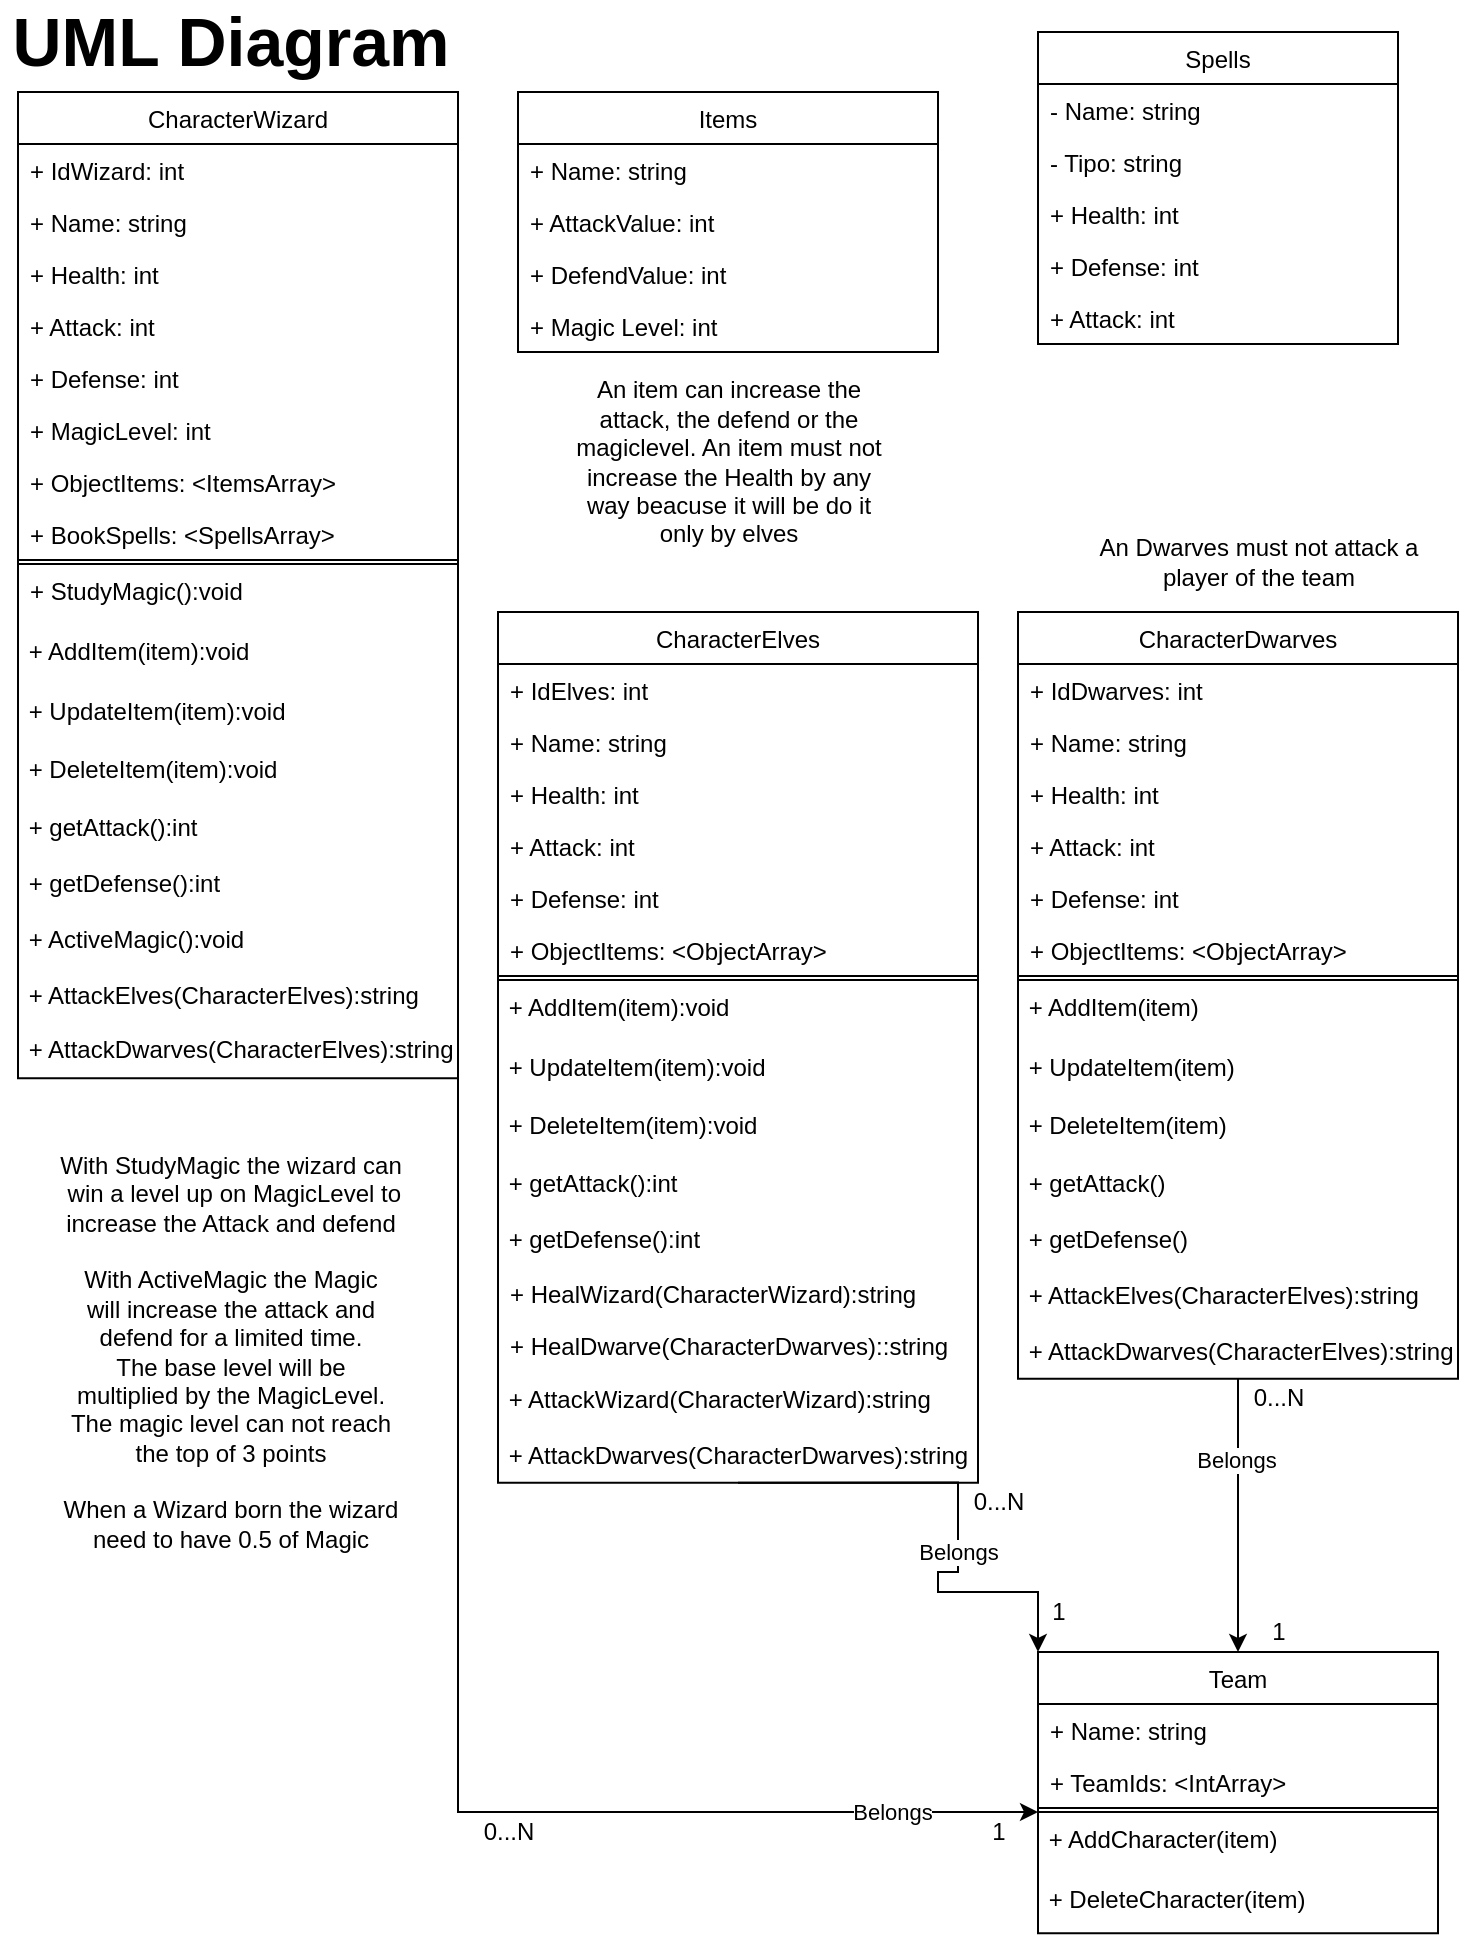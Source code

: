 <mxfile version="15.1.3" type="device"><diagram id="dw6FPlc6s-TpLlx4xjD5" name="Página-1"><mxGraphModel dx="730" dy="678" grid="1" gridSize="10" guides="1" tooltips="1" connect="1" arrows="1" fold="1" page="1" pageScale="1" pageWidth="827" pageHeight="1169" math="0" shadow="0"><root><mxCell id="0"/><mxCell id="1" parent="0"/><mxCell id="6" value="CharacterWizard" style="swimlane;fontStyle=0;childLayout=stackLayout;horizontal=1;startSize=26;fillColor=none;horizontalStack=0;resizeParent=1;resizeParentMax=0;resizeLast=0;collapsible=1;marginBottom=0;" parent="1" vertex="1"><mxGeometry x="80" y="80" width="220" height="493.16" as="geometry"/></mxCell><mxCell id="169" value="+ IdWizard: int" style="text;strokeColor=none;fillColor=none;align=left;verticalAlign=top;spacingLeft=4;spacingRight=4;overflow=hidden;rotatable=0;points=[[0,0.5],[1,0.5]];portConstraint=eastwest;" parent="6" vertex="1"><mxGeometry y="26" width="220" height="26" as="geometry"/></mxCell><mxCell id="46" value="+ Name: string" style="text;strokeColor=none;fillColor=none;align=left;verticalAlign=top;spacingLeft=4;spacingRight=4;overflow=hidden;rotatable=0;points=[[0,0.5],[1,0.5]];portConstraint=eastwest;" parent="6" vertex="1"><mxGeometry y="52" width="220" height="26" as="geometry"/></mxCell><mxCell id="47" value="+ Health: int" style="text;strokeColor=none;fillColor=none;align=left;verticalAlign=top;spacingLeft=4;spacingRight=4;overflow=hidden;rotatable=0;points=[[0,0.5],[1,0.5]];portConstraint=eastwest;" parent="6" vertex="1"><mxGeometry y="78" width="220" height="26" as="geometry"/></mxCell><mxCell id="48" value="+ Attack: int" style="text;strokeColor=none;fillColor=none;align=left;verticalAlign=top;spacingLeft=4;spacingRight=4;overflow=hidden;rotatable=0;points=[[0,0.5],[1,0.5]];portConstraint=eastwest;" parent="6" vertex="1"><mxGeometry y="104" width="220" height="26" as="geometry"/></mxCell><mxCell id="49" value="+ Defense: int" style="text;strokeColor=none;fillColor=none;align=left;verticalAlign=top;spacingLeft=4;spacingRight=4;overflow=hidden;rotatable=0;points=[[0,0.5],[1,0.5]];portConstraint=eastwest;" parent="6" vertex="1"><mxGeometry y="130" width="220" height="26" as="geometry"/></mxCell><mxCell id="51" value="+ MagicLevel: int" style="text;strokeColor=none;fillColor=none;align=left;verticalAlign=top;spacingLeft=4;spacingRight=4;overflow=hidden;rotatable=0;points=[[0,0.5],[1,0.5]];portConstraint=eastwest;" parent="6" vertex="1"><mxGeometry y="156" width="220" height="26" as="geometry"/></mxCell><mxCell id="73" value="+ ObjectItems: &lt;ItemsArray&gt;" style="text;strokeColor=none;fillColor=none;align=left;verticalAlign=top;spacingLeft=4;spacingRight=4;overflow=hidden;rotatable=0;points=[[0,0.5],[1,0.5]];portConstraint=eastwest;" parent="6" vertex="1"><mxGeometry y="182" width="220" height="26" as="geometry"/></mxCell><mxCell id="9" value="+ BookSpells: &lt;SpellsArray&gt;" style="text;strokeColor=none;fillColor=none;align=left;verticalAlign=top;spacingLeft=4;spacingRight=4;overflow=hidden;rotatable=0;points=[[0,0.5],[1,0.5]];portConstraint=eastwest;" parent="6" vertex="1"><mxGeometry y="208" width="220" height="26" as="geometry"/></mxCell><mxCell id="53" value="" style="group;strokeColor=#000000;container=0;" parent="6" vertex="1" connectable="0"><mxGeometry y="234" width="220" height="2" as="geometry"/></mxCell><mxCell id="30" value="+ StudyMagic():void" style="text;fillColor=none;align=left;verticalAlign=top;spacingLeft=4;spacingRight=4;overflow=hidden;rotatable=0;points=[[0,0.5],[1,0.5]];portConstraint=eastwest;shadow=0;strokeWidth=1;" parent="6" vertex="1"><mxGeometry y="236" width="220" height="29.99" as="geometry"/></mxCell><mxCell id="38" value="&lt;span&gt;&amp;nbsp;+ AddItem(item):void&lt;/span&gt;" style="text;whiteSpace=wrap;html=1;" parent="6" vertex="1"><mxGeometry y="265.99" width="220" height="30.29" as="geometry"/></mxCell><mxCell id="67" value="&lt;span&gt;&amp;nbsp;+ UpdateItem(&lt;/span&gt;item&lt;span&gt;)&lt;/span&gt;:void" style="text;whiteSpace=wrap;html=1;" parent="6" vertex="1"><mxGeometry y="296.28" width="220" height="28.8" as="geometry"/></mxCell><mxCell id="69" value="&lt;span&gt;&amp;nbsp;+ DeleteItem(&lt;/span&gt;item&lt;span&gt;)&lt;/span&gt;:void" style="text;whiteSpace=wrap;html=1;" parent="6" vertex="1"><mxGeometry y="325.08" width="220" height="28.93" as="geometry"/></mxCell><mxCell id="82" value="&lt;span&gt;&amp;nbsp;+ getAttack():int&lt;/span&gt;" style="text;whiteSpace=wrap;html=1;" parent="6" vertex="1"><mxGeometry y="354.01" width="220" height="27.83" as="geometry"/></mxCell><mxCell id="87" style="edgeStyle=orthogonalEdgeStyle;rounded=0;orthogonalLoop=1;jettySize=auto;html=1;exitX=0.5;exitY=0;exitDx=0;exitDy=0;entryX=0.5;entryY=1;entryDx=0;entryDy=0;" parent="6" source="83" target="82" edge="1"><mxGeometry x="80" y="248" as="geometry"/></mxCell><mxCell id="83" value="&lt;span&gt;&amp;nbsp;+ getDefense():int&lt;/span&gt;" style="text;whiteSpace=wrap;html=1;" parent="6" vertex="1"><mxGeometry y="381.84" width="220" height="27.83" as="geometry"/></mxCell><mxCell id="126" value="&lt;span&gt;&amp;nbsp;+ ActiveMagic()&lt;/span&gt;:void" style="text;whiteSpace=wrap;html=1;" parent="6" vertex="1"><mxGeometry y="409.67" width="220" height="27.83" as="geometry"/></mxCell><mxCell id="135" value="&lt;span&gt;&amp;nbsp;+ AttackElves(CharacterElves)&lt;/span&gt;:string" style="text;whiteSpace=wrap;html=1;" parent="6" vertex="1"><mxGeometry y="437.5" width="220" height="27.83" as="geometry"/></mxCell><mxCell id="136" value="&lt;span&gt;&amp;nbsp;+ AttackDwarves(CharacterElves)&lt;/span&gt;:string" style="text;whiteSpace=wrap;html=1;" parent="6" vertex="1"><mxGeometry y="465.33" width="220" height="27.83" as="geometry"/></mxCell><mxCell id="13" value="Items" style="swimlane;fontStyle=0;childLayout=stackLayout;horizontal=1;startSize=26;fillColor=none;horizontalStack=0;resizeParent=1;resizeParentMax=0;resizeLast=0;collapsible=1;marginBottom=0;" parent="1" vertex="1"><mxGeometry x="330" y="80" width="210" height="130" as="geometry"/></mxCell><mxCell id="14" value="+ Name: string" style="text;strokeColor=none;fillColor=none;align=left;verticalAlign=top;spacingLeft=4;spacingRight=4;overflow=hidden;rotatable=0;points=[[0,0.5],[1,0.5]];portConstraint=eastwest;" parent="13" vertex="1"><mxGeometry y="26" width="210" height="26" as="geometry"/></mxCell><mxCell id="15" value="+ AttackValue: int" style="text;strokeColor=none;fillColor=none;align=left;verticalAlign=top;spacingLeft=4;spacingRight=4;overflow=hidden;rotatable=0;points=[[0,0.5],[1,0.5]];portConstraint=eastwest;" parent="13" vertex="1"><mxGeometry y="52" width="210" height="26" as="geometry"/></mxCell><mxCell id="16" value="+ DefendValue: int" style="text;strokeColor=none;fillColor=none;align=left;verticalAlign=top;spacingLeft=4;spacingRight=4;overflow=hidden;rotatable=0;points=[[0,0.5],[1,0.5]];portConstraint=eastwest;" parent="13" vertex="1"><mxGeometry y="78" width="210" height="26" as="geometry"/></mxCell><mxCell id="129" value="+ Magic Level: int" style="text;strokeColor=none;fillColor=none;align=left;verticalAlign=top;spacingLeft=4;spacingRight=4;overflow=hidden;rotatable=0;points=[[0,0.5],[1,0.5]];portConstraint=eastwest;" parent="13" vertex="1"><mxGeometry y="104" width="210" height="26" as="geometry"/></mxCell><mxCell id="18" value="Spells" style="swimlane;fontStyle=0;childLayout=stackLayout;horizontal=1;startSize=26;fillColor=none;horizontalStack=0;resizeParent=1;resizeParentMax=0;resizeLast=0;collapsible=1;marginBottom=0;" parent="1" vertex="1"><mxGeometry x="590" y="50" width="180" height="156" as="geometry"/></mxCell><mxCell id="19" value="- Name: string" style="text;strokeColor=none;fillColor=none;align=left;verticalAlign=top;spacingLeft=4;spacingRight=4;overflow=hidden;rotatable=0;points=[[0,0.5],[1,0.5]];portConstraint=eastwest;" parent="18" vertex="1"><mxGeometry y="26" width="180" height="26" as="geometry"/></mxCell><mxCell id="20" value="- Tipo: string" style="text;strokeColor=none;fillColor=none;align=left;verticalAlign=top;spacingLeft=4;spacingRight=4;overflow=hidden;rotatable=0;points=[[0,0.5],[1,0.5]];portConstraint=eastwest;" parent="18" vertex="1"><mxGeometry y="52" width="180" height="26" as="geometry"/></mxCell><mxCell id="64" value="+ Health: int" style="text;strokeColor=none;fillColor=none;align=left;verticalAlign=top;spacingLeft=4;spacingRight=4;overflow=hidden;rotatable=0;points=[[0,0.5],[1,0.5]];portConstraint=eastwest;" parent="18" vertex="1"><mxGeometry y="78" width="180" height="26" as="geometry"/></mxCell><mxCell id="66" value="+ Defense: int" style="text;strokeColor=none;fillColor=none;align=left;verticalAlign=top;spacingLeft=4;spacingRight=4;overflow=hidden;rotatable=0;points=[[0,0.5],[1,0.5]];portConstraint=eastwest;" parent="18" vertex="1"><mxGeometry y="104" width="180" height="26" as="geometry"/></mxCell><mxCell id="65" value="+ Attack: int" style="text;strokeColor=none;fillColor=none;align=left;verticalAlign=top;spacingLeft=4;spacingRight=4;overflow=hidden;rotatable=0;points=[[0,0.5],[1,0.5]];portConstraint=eastwest;" parent="18" vertex="1"><mxGeometry y="130" width="180" height="26" as="geometry"/></mxCell><mxCell id="95" value="CharacterDwarves" style="swimlane;fontStyle=0;childLayout=stackLayout;horizontal=1;startSize=26;fillColor=none;horizontalStack=0;resizeParent=1;resizeParentMax=0;resizeLast=0;collapsible=1;marginBottom=0;" parent="1" vertex="1"><mxGeometry x="580" y="340" width="220" height="383.34" as="geometry"/></mxCell><mxCell id="171" value="+ IdDwarves: int" style="text;strokeColor=none;fillColor=none;align=left;verticalAlign=top;spacingLeft=4;spacingRight=4;overflow=hidden;rotatable=0;points=[[0,0.5],[1,0.5]];portConstraint=eastwest;" parent="95" vertex="1"><mxGeometry y="26" width="220" height="26" as="geometry"/></mxCell><mxCell id="55" value="+ Name: string" style="text;strokeColor=none;fillColor=none;align=left;verticalAlign=top;spacingLeft=4;spacingRight=4;overflow=hidden;rotatable=0;points=[[0,0.5],[1,0.5]];portConstraint=eastwest;" parent="95" vertex="1"><mxGeometry y="52" width="220" height="26" as="geometry"/></mxCell><mxCell id="56" value="+ Health: int" style="text;strokeColor=none;fillColor=none;align=left;verticalAlign=top;spacingLeft=4;spacingRight=4;overflow=hidden;rotatable=0;points=[[0,0.5],[1,0.5]];portConstraint=eastwest;" parent="95" vertex="1"><mxGeometry y="78" width="220" height="26" as="geometry"/></mxCell><mxCell id="57" value="+ Attack: int" style="text;strokeColor=none;fillColor=none;align=left;verticalAlign=top;spacingLeft=4;spacingRight=4;overflow=hidden;rotatable=0;points=[[0,0.5],[1,0.5]];portConstraint=eastwest;" parent="95" vertex="1"><mxGeometry y="104" width="220" height="26" as="geometry"/></mxCell><mxCell id="58" value="+ Defense: int" style="text;strokeColor=none;fillColor=none;align=left;verticalAlign=top;spacingLeft=4;spacingRight=4;overflow=hidden;rotatable=0;points=[[0,0.5],[1,0.5]];portConstraint=eastwest;" parent="95" vertex="1"><mxGeometry y="130" width="220" height="26" as="geometry"/></mxCell><mxCell id="60" value="+ ObjectItems: &lt;ObjectArray&gt;" style="text;strokeColor=none;fillColor=none;align=left;verticalAlign=top;spacingLeft=4;spacingRight=4;overflow=hidden;rotatable=0;points=[[0,0.5],[1,0.5]];portConstraint=eastwest;" parent="95" vertex="1"><mxGeometry y="156" width="220" height="26" as="geometry"/></mxCell><mxCell id="103" value="" style="group;strokeColor=#000000;container=0;" parent="95" vertex="1" connectable="0"><mxGeometry y="182" width="220" height="2" as="geometry"/></mxCell><mxCell id="105" value="&lt;span&gt;&amp;nbsp;+ AddItem(item)&lt;/span&gt;" style="text;whiteSpace=wrap;html=1;" parent="95" vertex="1"><mxGeometry y="184" width="220" height="30.29" as="geometry"/></mxCell><mxCell id="106" value="&lt;span&gt;&amp;nbsp;+ UpdateItem(&lt;/span&gt;item&lt;span&gt;)&lt;/span&gt;" style="text;whiteSpace=wrap;html=1;" parent="95" vertex="1"><mxGeometry y="214.29" width="220" height="28.8" as="geometry"/></mxCell><mxCell id="107" value="&lt;span&gt;&amp;nbsp;+ DeleteItem(&lt;/span&gt;item&lt;span&gt;)&lt;/span&gt;" style="text;whiteSpace=wrap;html=1;" parent="95" vertex="1"><mxGeometry y="243.09" width="220" height="28.93" as="geometry"/></mxCell><mxCell id="108" value="&lt;span&gt;&amp;nbsp;+ getAttack()&lt;/span&gt;" style="text;whiteSpace=wrap;html=1;" parent="95" vertex="1"><mxGeometry y="272.02" width="220" height="27.83" as="geometry"/></mxCell><mxCell id="109" style="edgeStyle=orthogonalEdgeStyle;rounded=0;orthogonalLoop=1;jettySize=auto;html=1;exitX=0.5;exitY=0;exitDx=0;exitDy=0;entryX=0.5;entryY=1;entryDx=0;entryDy=0;" parent="95" source="110" target="108" edge="1"><mxGeometry x="80" y="248" as="geometry"/></mxCell><mxCell id="110" value="&lt;span&gt;&amp;nbsp;+ getDefense()&lt;/span&gt;" style="text;whiteSpace=wrap;html=1;" parent="95" vertex="1"><mxGeometry y="299.85" width="220" height="27.83" as="geometry"/></mxCell><mxCell id="173" value="&lt;span&gt;&amp;nbsp;+ AttackElves(CharacterElves)&lt;/span&gt;:string" style="text;whiteSpace=wrap;html=1;" parent="95" vertex="1"><mxGeometry y="327.68" width="220" height="27.83" as="geometry"/></mxCell><mxCell id="174" value="&lt;span&gt;&amp;nbsp;+ AttackDwarves(CharacterElves)&lt;/span&gt;:string" style="text;whiteSpace=wrap;html=1;" parent="95" vertex="1"><mxGeometry y="355.51" width="220" height="27.83" as="geometry"/></mxCell><mxCell id="111" value="CharacterElves" style="swimlane;fontStyle=0;childLayout=stackLayout;horizontal=1;startSize=26;fillColor=none;horizontalStack=0;resizeParent=1;resizeParentMax=0;resizeLast=0;collapsible=1;marginBottom=0;" parent="1" vertex="1"><mxGeometry x="320" y="340" width="240" height="435.34" as="geometry"/></mxCell><mxCell id="170" value="+ IdElves: int" style="text;strokeColor=none;fillColor=none;align=left;verticalAlign=top;spacingLeft=4;spacingRight=4;overflow=hidden;rotatable=0;points=[[0,0.5],[1,0.5]];portConstraint=eastwest;" parent="111" vertex="1"><mxGeometry y="26" width="240" height="26" as="geometry"/></mxCell><mxCell id="112" value="+ Name: string" style="text;strokeColor=none;fillColor=none;align=left;verticalAlign=top;spacingLeft=4;spacingRight=4;overflow=hidden;rotatable=0;points=[[0,0.5],[1,0.5]];portConstraint=eastwest;" parent="111" vertex="1"><mxGeometry y="52" width="240" height="26" as="geometry"/></mxCell><mxCell id="113" value="+ Health: int" style="text;strokeColor=none;fillColor=none;align=left;verticalAlign=top;spacingLeft=4;spacingRight=4;overflow=hidden;rotatable=0;points=[[0,0.5],[1,0.5]];portConstraint=eastwest;" parent="111" vertex="1"><mxGeometry y="78" width="240" height="26" as="geometry"/></mxCell><mxCell id="114" value="+ Attack: int" style="text;strokeColor=none;fillColor=none;align=left;verticalAlign=top;spacingLeft=4;spacingRight=4;overflow=hidden;rotatable=0;points=[[0,0.5],[1,0.5]];portConstraint=eastwest;" parent="111" vertex="1"><mxGeometry y="104" width="240" height="26" as="geometry"/></mxCell><mxCell id="115" value="+ Defense: int" style="text;strokeColor=none;fillColor=none;align=left;verticalAlign=top;spacingLeft=4;spacingRight=4;overflow=hidden;rotatable=0;points=[[0,0.5],[1,0.5]];portConstraint=eastwest;" parent="111" vertex="1"><mxGeometry y="130" width="240" height="26" as="geometry"/></mxCell><mxCell id="116" value="+ ObjectItems: &lt;ObjectArray&gt;" style="text;strokeColor=none;fillColor=none;align=left;verticalAlign=top;spacingLeft=4;spacingRight=4;overflow=hidden;rotatable=0;points=[[0,0.5],[1,0.5]];portConstraint=eastwest;" parent="111" vertex="1"><mxGeometry y="156" width="240" height="26" as="geometry"/></mxCell><mxCell id="117" value="" style="group;strokeColor=#000000;container=0;" parent="111" vertex="1" connectable="0"><mxGeometry y="182" width="240" height="2" as="geometry"/></mxCell><mxCell id="118" value="&lt;span&gt;&amp;nbsp;+ AddItem(item):void&lt;/span&gt;" style="text;whiteSpace=wrap;html=1;" parent="111" vertex="1"><mxGeometry y="184" width="240" height="30.29" as="geometry"/></mxCell><mxCell id="119" value="&lt;span&gt;&amp;nbsp;+ UpdateItem(&lt;/span&gt;item&lt;span&gt;)&lt;/span&gt;:void" style="text;whiteSpace=wrap;html=1;" parent="111" vertex="1"><mxGeometry y="214.29" width="240" height="28.8" as="geometry"/></mxCell><mxCell id="120" value="&lt;span&gt;&amp;nbsp;+ DeleteItem(&lt;/span&gt;item&lt;span&gt;)&lt;/span&gt;:void" style="text;whiteSpace=wrap;html=1;" parent="111" vertex="1"><mxGeometry y="243.09" width="240" height="28.93" as="geometry"/></mxCell><mxCell id="121" value="&lt;span&gt;&amp;nbsp;+ getAttack()&lt;/span&gt;:int" style="text;whiteSpace=wrap;html=1;" parent="111" vertex="1"><mxGeometry y="272.02" width="240" height="27.83" as="geometry"/></mxCell><mxCell id="122" style="edgeStyle=orthogonalEdgeStyle;rounded=0;orthogonalLoop=1;jettySize=auto;html=1;exitX=0.5;exitY=0;exitDx=0;exitDy=0;entryX=0.5;entryY=1;entryDx=0;entryDy=0;" parent="111" source="123" target="121" edge="1"><mxGeometry x="80" y="248" as="geometry"/></mxCell><mxCell id="123" value="&lt;span&gt;&amp;nbsp;+ getDefense()&lt;/span&gt;:int" style="text;whiteSpace=wrap;html=1;" parent="111" vertex="1"><mxGeometry y="299.85" width="240" height="27.83" as="geometry"/></mxCell><mxCell id="133" value="+ HealWizard(CharacterWizard):string" style="text;strokeColor=none;fillColor=none;align=left;verticalAlign=top;spacingLeft=4;spacingRight=4;overflow=hidden;rotatable=0;points=[[0,0.5],[1,0.5]];portConstraint=eastwest;" parent="111" vertex="1"><mxGeometry y="327.68" width="240" height="26" as="geometry"/></mxCell><mxCell id="134" value="+ HealDwarve(CharacterDwarves)::string" style="text;strokeColor=none;fillColor=none;align=left;verticalAlign=top;spacingLeft=4;spacingRight=4;overflow=hidden;rotatable=0;points=[[0,0.5],[1,0.5]];portConstraint=eastwest;" parent="111" vertex="1"><mxGeometry y="353.68" width="240" height="26" as="geometry"/></mxCell><mxCell id="137" value="&lt;span&gt;&amp;nbsp;+ AttackWizard(CharacterWizard)&lt;/span&gt;:string" style="text;whiteSpace=wrap;html=1;" parent="111" vertex="1"><mxGeometry y="379.68" width="240" height="27.83" as="geometry"/></mxCell><mxCell id="138" value="&lt;span&gt;&amp;nbsp;+ AttackDwarves(CharacterDwarves)&lt;/span&gt;:string" style="text;whiteSpace=wrap;html=1;" parent="111" vertex="1"><mxGeometry y="407.51" width="240" height="27.83" as="geometry"/></mxCell><mxCell id="124" value="With StudyMagic the wizard can&lt;br&gt;&amp;nbsp;win a level up on MagicLevel to &lt;br&gt;increase the Attack and defend&lt;br&gt;&lt;br&gt;With ActiveMagic the Magic &lt;br&gt;will increase the attack and &lt;br&gt;defend for a limited time. &lt;br&gt;The base level will be &lt;br&gt;multiplied by the MagicLevel.&lt;br&gt;The magic level can not reach &lt;br&gt;the top of 3 points&lt;br&gt;&lt;br&gt;When a Wizard born the wizard &lt;br&gt;need to have 0.5 of Magic" style="text;html=1;align=center;verticalAlign=middle;resizable=0;points=[];autosize=1;strokeColor=none;" parent="1" vertex="1"><mxGeometry x="91" y="610" width="190" height="200" as="geometry"/></mxCell><mxCell id="130" value="An item can increase the &lt;br&gt;attack, the defend or the &lt;br&gt;magiclevel. An item must not &lt;br&gt;increase&amp;nbsp;the Health by any &lt;br&gt;way&amp;nbsp;beacuse it will be do it&lt;br&gt;only by elves" style="text;html=1;align=center;verticalAlign=middle;resizable=0;points=[];autosize=1;strokeColor=none;" parent="1" vertex="1"><mxGeometry x="350" y="220" width="170" height="90" as="geometry"/></mxCell><mxCell id="131" value="&lt;font style=&quot;font-size: 34px&quot;&gt;&lt;b&gt;UML Diagram&lt;/b&gt;&lt;/font&gt;" style="text;html=1;align=center;verticalAlign=middle;resizable=0;points=[];autosize=1;strokeColor=none;" parent="1" vertex="1"><mxGeometry x="71" y="40" width="230" height="30" as="geometry"/></mxCell><mxCell id="140" value="An Dwarves must not attack a &lt;br&gt;player of the team" style="text;html=1;align=center;verticalAlign=middle;resizable=0;points=[];autosize=1;strokeColor=none;" parent="1" vertex="1"><mxGeometry x="615" y="300" width="170" height="30" as="geometry"/></mxCell><mxCell id="141" value="Team" style="swimlane;fontStyle=0;childLayout=stackLayout;horizontal=1;startSize=26;fillColor=none;horizontalStack=0;resizeParent=1;resizeParentMax=0;resizeLast=0;collapsible=1;marginBottom=0;" parent="1" vertex="1"><mxGeometry x="590" y="860" width="200" height="140.58" as="geometry"/></mxCell><mxCell id="142" value="+ Name: string" style="text;strokeColor=none;fillColor=none;align=left;verticalAlign=top;spacingLeft=4;spacingRight=4;overflow=hidden;rotatable=0;points=[[0,0.5],[1,0.5]];portConstraint=eastwest;" parent="141" vertex="1"><mxGeometry y="26" width="200" height="26" as="geometry"/></mxCell><mxCell id="146" value="+ TeamIds: &lt;IntArray&gt;" style="text;strokeColor=none;fillColor=none;align=left;verticalAlign=top;spacingLeft=4;spacingRight=4;overflow=hidden;rotatable=0;points=[[0,0.5],[1,0.5]];portConstraint=eastwest;" parent="141" vertex="1"><mxGeometry y="52" width="200" height="26" as="geometry"/></mxCell><mxCell id="147" value="" style="group;strokeColor=#000000;container=0;" parent="141" vertex="1" connectable="0"><mxGeometry y="78" width="200" height="2" as="geometry"/></mxCell><mxCell id="148" value="&lt;span&gt;&amp;nbsp;+ AddCharacter(item)&lt;/span&gt;" style="text;whiteSpace=wrap;html=1;" parent="141" vertex="1"><mxGeometry y="80" width="200" height="30.29" as="geometry"/></mxCell><mxCell id="172" value="&lt;span&gt;&amp;nbsp;+ DeleteCharacter(item)&lt;/span&gt;" style="text;whiteSpace=wrap;html=1;" parent="141" vertex="1"><mxGeometry y="110.29" width="200" height="30.29" as="geometry"/></mxCell><mxCell id="154" style="edgeStyle=orthogonalEdgeStyle;rounded=0;orthogonalLoop=1;jettySize=auto;html=1;exitX=0.5;exitY=1;exitDx=0;exitDy=0;" parent="1" source="138" edge="1"><mxGeometry relative="1" as="geometry"><mxPoint x="590" y="860" as="targetPoint"/><Array as="points"><mxPoint x="550" y="775"/><mxPoint x="550" y="820"/><mxPoint x="540" y="820"/><mxPoint x="540" y="830"/><mxPoint x="590" y="830"/></Array></mxGeometry></mxCell><mxCell id="159" value="Belongs" style="edgeLabel;html=1;align=center;verticalAlign=middle;resizable=0;points=[];" parent="154" vertex="1" connectable="0"><mxGeometry x="-0.093" y="-2" relative="1" as="geometry"><mxPoint x="2" y="29" as="offset"/></mxGeometry></mxCell><mxCell id="156" style="edgeStyle=orthogonalEdgeStyle;rounded=0;orthogonalLoop=1;jettySize=auto;html=1;exitX=1;exitY=1;exitDx=0;exitDy=0;entryX=0;entryY=0;entryDx=0;entryDy=0;" parent="1" source="136" target="148" edge="1"><mxGeometry relative="1" as="geometry"><mxPoint x="590" y="827.247" as="targetPoint"/><Array as="points"><mxPoint x="300" y="940"/></Array></mxGeometry></mxCell><mxCell id="157" value="Tiene" style="edgeLabel;html=1;align=center;verticalAlign=middle;resizable=0;points=[];" parent="156" vertex="1" connectable="0"><mxGeometry x="0.79" y="3" relative="1" as="geometry"><mxPoint x="-6" y="3" as="offset"/></mxGeometry></mxCell><mxCell id="158" value="Belongs" style="edgeLabel;html=1;align=center;verticalAlign=middle;resizable=0;points=[];" parent="156" vertex="1" connectable="0"><mxGeometry x="0.776" relative="1" as="geometry"><mxPoint as="offset"/></mxGeometry></mxCell><mxCell id="160" style="edgeStyle=orthogonalEdgeStyle;rounded=0;orthogonalLoop=1;jettySize=auto;html=1;entryX=0.5;entryY=0;entryDx=0;entryDy=0;exitX=0.5;exitY=1;exitDx=0;exitDy=0;" parent="1" source="174" target="141" edge="1"><mxGeometry relative="1" as="geometry"><mxPoint x="690" y="730" as="sourcePoint"/></mxGeometry></mxCell><mxCell id="162" value="Belongs" style="edgeLabel;html=1;align=center;verticalAlign=middle;resizable=0;points=[];" parent="1" vertex="1" connectable="0"><mxGeometry x="560" y="820" as="geometry"><mxPoint x="129" y="-56" as="offset"/></mxGeometry></mxCell><mxCell id="163" value="1" style="text;html=1;align=center;verticalAlign=middle;resizable=0;points=[];autosize=1;strokeColor=none;" parent="1" vertex="1"><mxGeometry x="560" y="940" width="20" height="20" as="geometry"/></mxCell><mxCell id="164" value="0...N" style="text;html=1;align=center;verticalAlign=middle;resizable=0;points=[];autosize=1;strokeColor=none;" parent="1" vertex="1"><mxGeometry x="305" y="940" width="40" height="20" as="geometry"/></mxCell><mxCell id="165" value="0...N" style="text;html=1;align=center;verticalAlign=middle;resizable=0;points=[];autosize=1;strokeColor=none;" parent="1" vertex="1"><mxGeometry x="550" y="775.34" width="40" height="20" as="geometry"/></mxCell><mxCell id="166" value="0...N" style="text;html=1;align=center;verticalAlign=middle;resizable=0;points=[];autosize=1;strokeColor=none;" parent="1" vertex="1"><mxGeometry x="690" y="723.34" width="40" height="20" as="geometry"/></mxCell><mxCell id="167" value="1" style="text;html=1;align=center;verticalAlign=middle;resizable=0;points=[];autosize=1;strokeColor=none;" parent="1" vertex="1"><mxGeometry x="590" y="830" width="20" height="20" as="geometry"/></mxCell><mxCell id="168" value="1" style="text;html=1;align=center;verticalAlign=middle;resizable=0;points=[];autosize=1;strokeColor=none;" parent="1" vertex="1"><mxGeometry x="700" y="840" width="20" height="20" as="geometry"/></mxCell></root></mxGraphModel></diagram></mxfile>